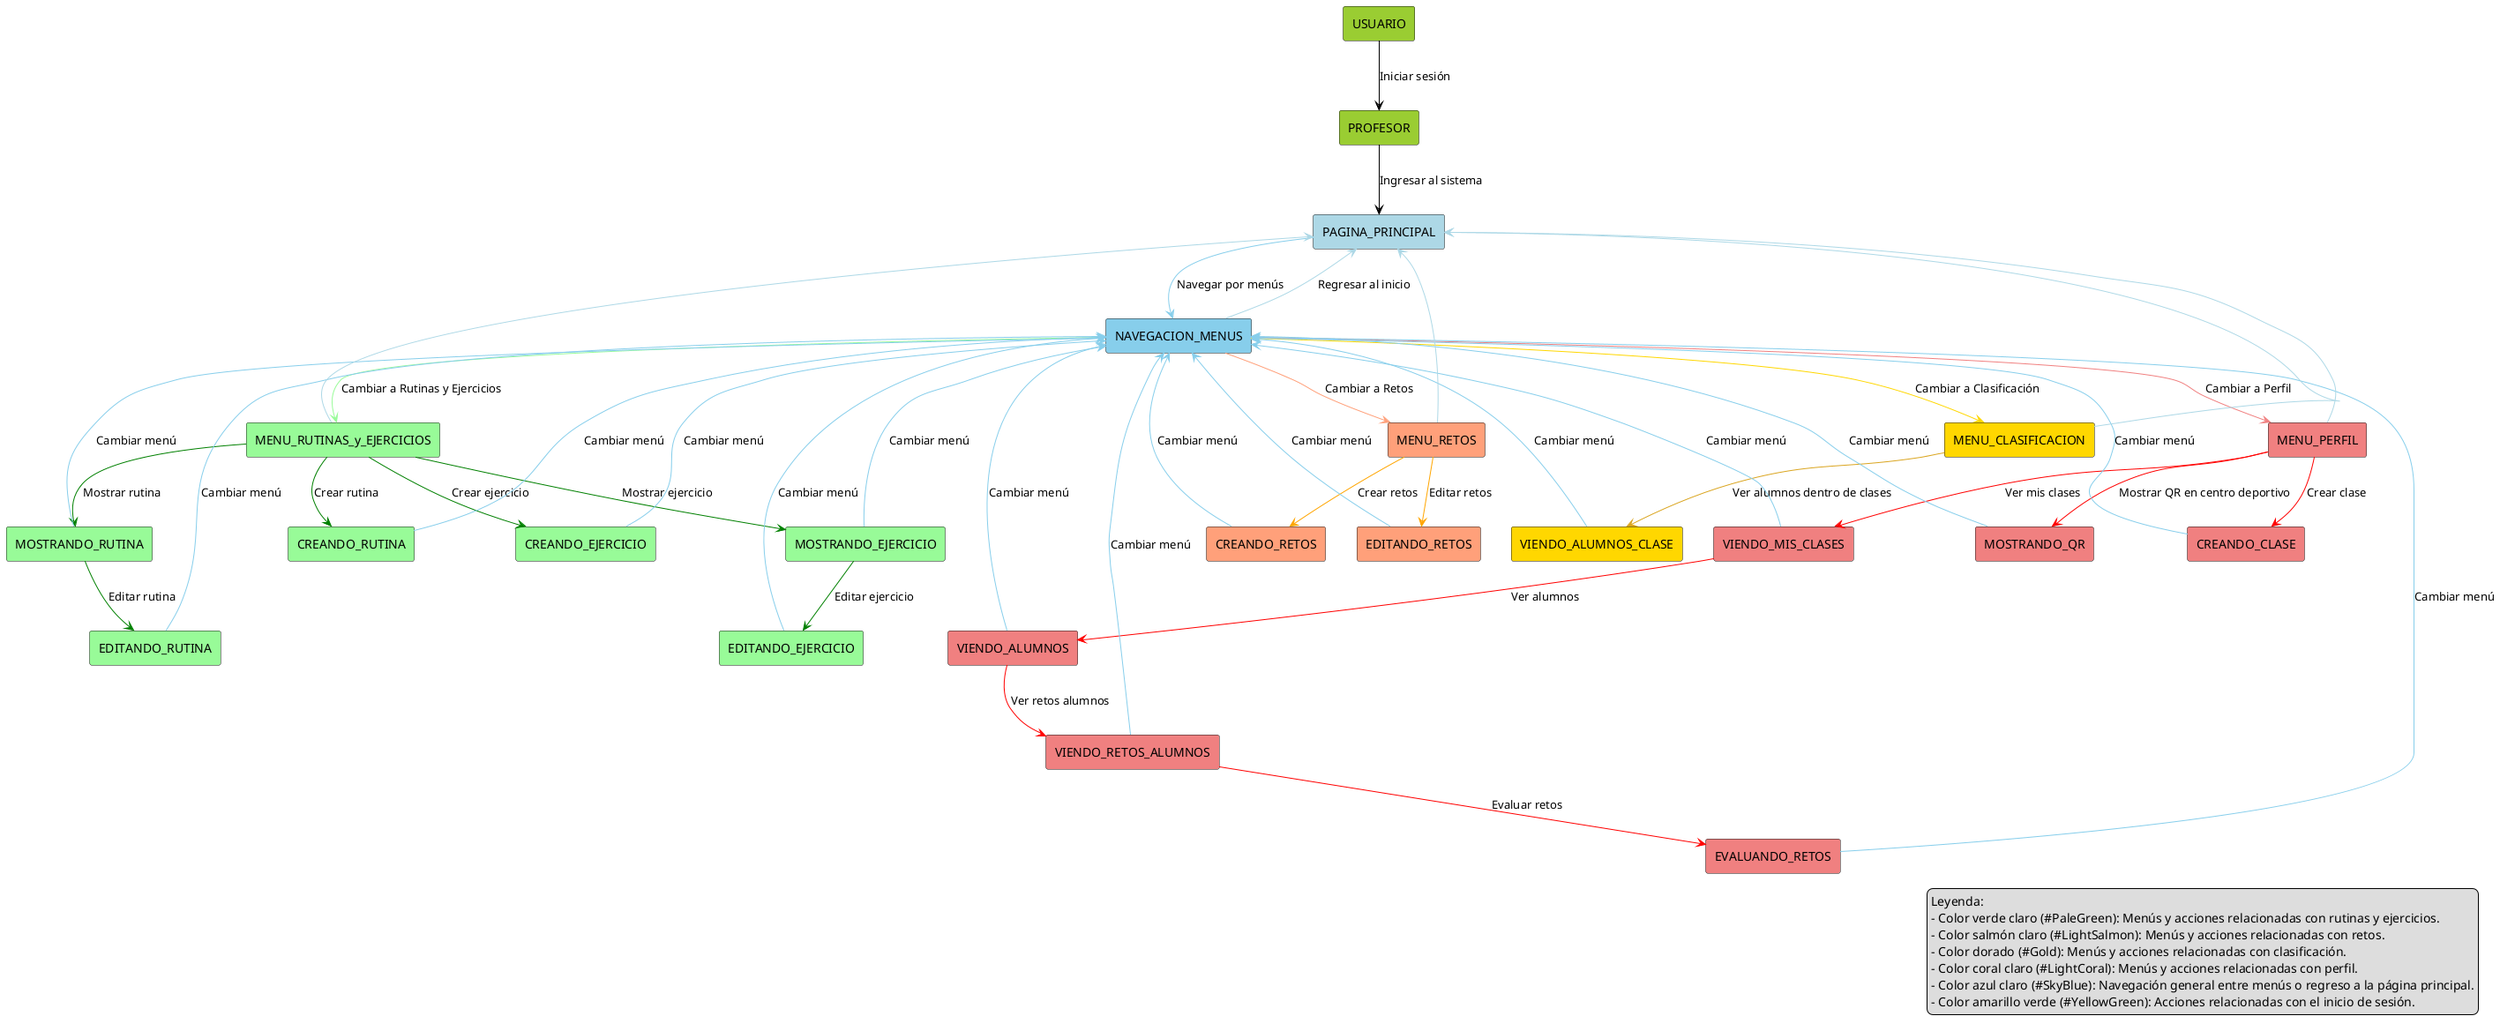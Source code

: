 @startuml ProfesorCasosDeUso
!define RECTANGLE(x) rectangle x

' Definición de actores y elementos principales
RECTANGLE(USUARIO) #YellowGreen
RECTANGLE(PROFESOR) #YellowGreen
RECTANGLE(PAGINA_PRINCIPAL) #LightBlue
RECTANGLE(NAVEGACION_MENUS) #SkyBlue

' Menús principales
RECTANGLE(MENU_RUTINAS_y_EJERCICIOS) #PaleGreen
RECTANGLE(MENU_RETOS) #LightSalmon
RECTANGLE(MENU_CLASIFICACION) #Gold
RECTANGLE(MENU_PERFIL) #LightCoral

' Submenús de "Rutinas y Ejercicios"
RECTANGLE(CREANDO_RUTINA) #PaleGreen
RECTANGLE(MOSTRANDO_RUTINA) #PaleGreen
RECTANGLE(EDITANDO_RUTINA) #PaleGreen
RECTANGLE(CREANDO_EJERCICIO) #PaleGreen
RECTANGLE(MOSTRANDO_EJERCICIO) #PaleGreen
RECTANGLE(EDITANDO_EJERCICIO) #PaleGreen

' Submenús de "Retos"
RECTANGLE(CREANDO_RETOS) #LightSalmon
RECTANGLE(EDITANDO_RETOS) #LightSalmon

' Submenús de "Clasificación"
RECTANGLE(VIENDO_ALUMNOS_CLASE) #Gold

' Submenús de "Perfil"
RECTANGLE(CREANDO_CLASE) #LightCoral
RECTANGLE(MOSTRANDO_QR) #LightCoral
RECTANGLE(VIENDO_MIS_CLASES) #LightCoral
RECTANGLE(VIENDO_ALUMNOS) #LightCoral
RECTANGLE(VIENDO_RETOS_ALUMNOS) #LightCoral
RECTANGLE(EVALUANDO_RETOS) #LightCoral

' Relaciones principales
USUARIO -[#Black]-> PROFESOR : Iniciar sesión
PROFESOR -[#Black]-> PAGINA_PRINCIPAL : Ingresar al sistema
PAGINA_PRINCIPAL -[#SkyBlue]-> NAVEGACION_MENUS : Navegar por menús

' Navegación entre menús
NAVEGACION_MENUS -[#PaleGreen]-> MENU_RUTINAS_y_EJERCICIOS : Cambiar a Rutinas y Ejercicios
NAVEGACION_MENUS -[#LightSalmon]-> MENU_RETOS : Cambiar a Retos
NAVEGACION_MENUS -[#Gold]-> MENU_CLASIFICACION : Cambiar a Clasificación
NAVEGACION_MENUS -[#LightCoral]-> MENU_PERFIL : Cambiar a Perfil
NAVEGACION_MENUS -[#LightBlue]-> PAGINA_PRINCIPAL : Regresar al inicio

' Menú "Rutinas y Ejercicios"
MENU_RUTINAS_y_EJERCICIOS -[#Green]-> CREANDO_RUTINA : Crear rutina
MENU_RUTINAS_y_EJERCICIOS -[#Green]-> CREANDO_EJERCICIO : Crear ejercicio
MENU_RUTINAS_y_EJERCICIOS -[#Green]-> MOSTRANDO_RUTINA : Mostrar rutina
MENU_RUTINAS_y_EJERCICIOS -[#Green]-> MOSTRANDO_EJERCICIO : Mostrar ejercicio
MOSTRANDO_RUTINA -[#Green]-> EDITANDO_RUTINA : Editar rutina
MOSTRANDO_EJERCICIO -[#Green]-> EDITANDO_EJERCICIO : Editar ejercicio

' Menú "Retos"
MENU_RETOS -[#Orange]-> CREANDO_RETOS : Crear retos
MENU_RETOS -[#Orange]-> EDITANDO_RETOS : Editar retos

' Menú "Clasificación"
MENU_CLASIFICACION -[#GoldenRod]->  VIENDO_ALUMNOS_CLASE : Ver alumnos dentro de clases

' Menú "Perfil"
MENU_PERFIL -[#Red]-> CREANDO_CLASE : Crear clase
MENU_PERFIL -[#Red]-> MOSTRANDO_QR : Mostrar QR en centro deportivo
MENU_PERFIL -[#Red]-> VIENDO_MIS_CLASES : Ver mis clases
VIENDO_MIS_CLASES -[#Red]-> VIENDO_ALUMNOS : Ver alumnos
VIENDO_ALUMNOS -[#Red]-> VIENDO_RETOS_ALUMNOS : Ver retos alumnos
VIENDO_RETOS_ALUMNOS -[#Red]-> EVALUANDO_RETOS : Evaluar retos

' Conexiones de los submenús a la navegación general con color SkyBlue y etiqueta "Cambiar menú"
CREANDO_RUTINA -[#SkyBlue]-> NAVEGACION_MENUS : Cambiar menú
MOSTRANDO_RUTINA -[#SkyBlue]-> NAVEGACION_MENUS : Cambiar menú
EDITANDO_RUTINA -[#SkyBlue]-> NAVEGACION_MENUS : Cambiar menú
CREANDO_EJERCICIO -[#SkyBlue]-> NAVEGACION_MENUS : Cambiar menú
MOSTRANDO_EJERCICIO -[#SkyBlue]-> NAVEGACION_MENUS : Cambiar menú
EDITANDO_EJERCICIO -[#SkyBlue]-> NAVEGACION_MENUS : Cambiar menú

CREANDO_RETOS -[#SkyBlue]-> NAVEGACION_MENUS : Cambiar menú
EDITANDO_RETOS -[#SkyBlue]-> NAVEGACION_MENUS : Cambiar menú


VIENDO_ALUMNOS_CLASE -[#SkyBlue]-> NAVEGACION_MENUS : Cambiar menú

CREANDO_CLASE -[#SkyBlue]-> NAVEGACION_MENUS : Cambiar menú
MOSTRANDO_QR -[#SkyBlue]-> NAVEGACION_MENUS : Cambiar menú
VIENDO_MIS_CLASES -[#SkyBlue]-> NAVEGACION_MENUS : Cambiar menú
VIENDO_ALUMNOS -[#SkyBlue]-> NAVEGACION_MENUS : Cambiar menú
VIENDO_RETOS_ALUMNOS -[#SkyBlue]-> NAVEGACION_MENUS : Cambiar menú
EVALUANDO_RETOS -[#SkyBlue]-> NAVEGACION_MENUS : Cambiar menú


MENU_RUTINAS_y_EJERCICIOS -[#LightBlue]-> PAGINA_PRINCIPAL
MENU_CLASIFICACION -[#LightBlue]-> PAGINA_PRINCIPAL
MENU_PERFIL -[#LightBlue]-> PAGINA_PRINCIPAL
MENU_RETOS -[#LightBlue]-> PAGINA_PRINCIPAL
' Leyenda
legend right
  Leyenda:
  - Color verde claro (#PaleGreen): Menús y acciones relacionadas con rutinas y ejercicios.
  - Color salmón claro (#LightSalmon): Menús y acciones relacionadas con retos.
  - Color dorado (#Gold): Menús y acciones relacionadas con clasificación.
  - Color coral claro (#LightCoral): Menús y acciones relacionadas con perfil.
  - Color azul claro (#SkyBlue): Navegación general entre menús o regreso a la página principal.
  - Color amarillo verde (#YellowGreen): Acciones relacionadas con el inicio de sesión.
end legend

@enduml
